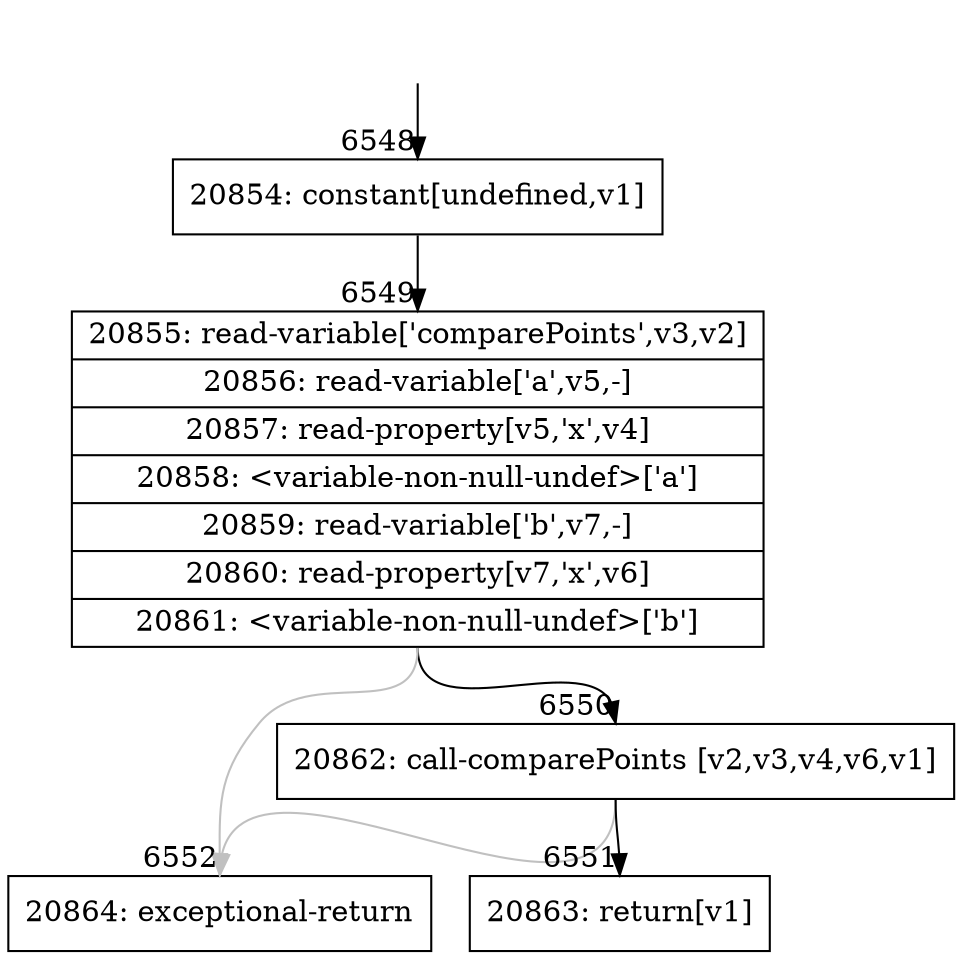 digraph {
rankdir="TD"
BB_entry585[shape=none,label=""];
BB_entry585 -> BB6548 [tailport=s, headport=n, headlabel="    6548"]
BB6548 [shape=record label="{20854: constant[undefined,v1]}" ] 
BB6548 -> BB6549 [tailport=s, headport=n, headlabel="      6549"]
BB6549 [shape=record label="{20855: read-variable['comparePoints',v3,v2]|20856: read-variable['a',v5,-]|20857: read-property[v5,'x',v4]|20858: \<variable-non-null-undef\>['a']|20859: read-variable['b',v7,-]|20860: read-property[v7,'x',v6]|20861: \<variable-non-null-undef\>['b']}" ] 
BB6549 -> BB6550 [tailport=s, headport=n, headlabel="      6550"]
BB6549 -> BB6552 [tailport=s, headport=n, color=gray, headlabel="      6552"]
BB6550 [shape=record label="{20862: call-comparePoints [v2,v3,v4,v6,v1]}" ] 
BB6550 -> BB6551 [tailport=s, headport=n, headlabel="      6551"]
BB6550 -> BB6552 [tailport=s, headport=n, color=gray]
BB6551 [shape=record label="{20863: return[v1]}" ] 
BB6552 [shape=record label="{20864: exceptional-return}" ] 
//#$~ 3818
}
